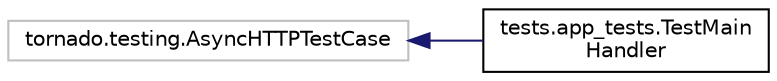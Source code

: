 digraph "Graphical Class Hierarchy"
{
 // LATEX_PDF_SIZE
  edge [fontname="Helvetica",fontsize="10",labelfontname="Helvetica",labelfontsize="10"];
  node [fontname="Helvetica",fontsize="10",shape=record];
  rankdir="LR";
  Node241 [label="tornado.testing.AsyncHTTPTestCase",height=0.2,width=0.4,color="grey75", fillcolor="white", style="filled",tooltip=" "];
  Node241 -> Node0 [dir="back",color="midnightblue",fontsize="10",style="solid",fontname="Helvetica"];
  Node0 [label="tests.app_tests.TestMain\lHandler",height=0.2,width=0.4,color="black", fillcolor="white", style="filled",URL="$classtests_1_1app__tests_1_1TestMainHandler.html",tooltip=" "];
}
